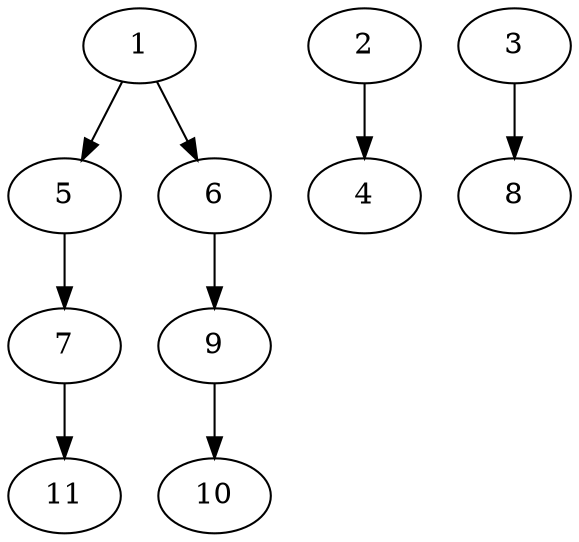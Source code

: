 // DAG automatically generated by daggen at Fri May 24 12:58:12 2024
// daggen-master/daggen -n 11 --fat 0.5 --density 0.5 --regular 0.5 --jump 2 --minalpha 20 --maxalpha 50 --dot -o dags_dot_11/sim_9.dot 
digraph G {
  1 [size="26604516636", alpha="38.46"]
  1 -> 5 [size ="33554432"]
  1 -> 6 [size ="33554432"]
  2 [size="340804895643", alpha="40.94"]
  2 -> 4 [size ="301989888"]
  3 [size="317809880209", alpha="38.25"]
  3 -> 8 [size ="209715200"]
  4 [size="373303532", alpha="38.69"]
  5 [size="1073741824000", alpha="48.74"]
  5 -> 7 [size ="838860800"]
  6 [size="134217728000", alpha="38.11"]
  6 -> 9 [size ="209715200"]
  7 [size="92302755502", alpha="46.97"]
  7 -> 11 [size ="209715200"]
  8 [size="782757789696", alpha="45.37"]
  9 [size="549755813888", alpha="27.36"]
  9 -> 10 [size ="536870912"]
  10 [size="8589934592", alpha="32.85"]
  11 [size="596942089496", alpha="45.80"]
}
